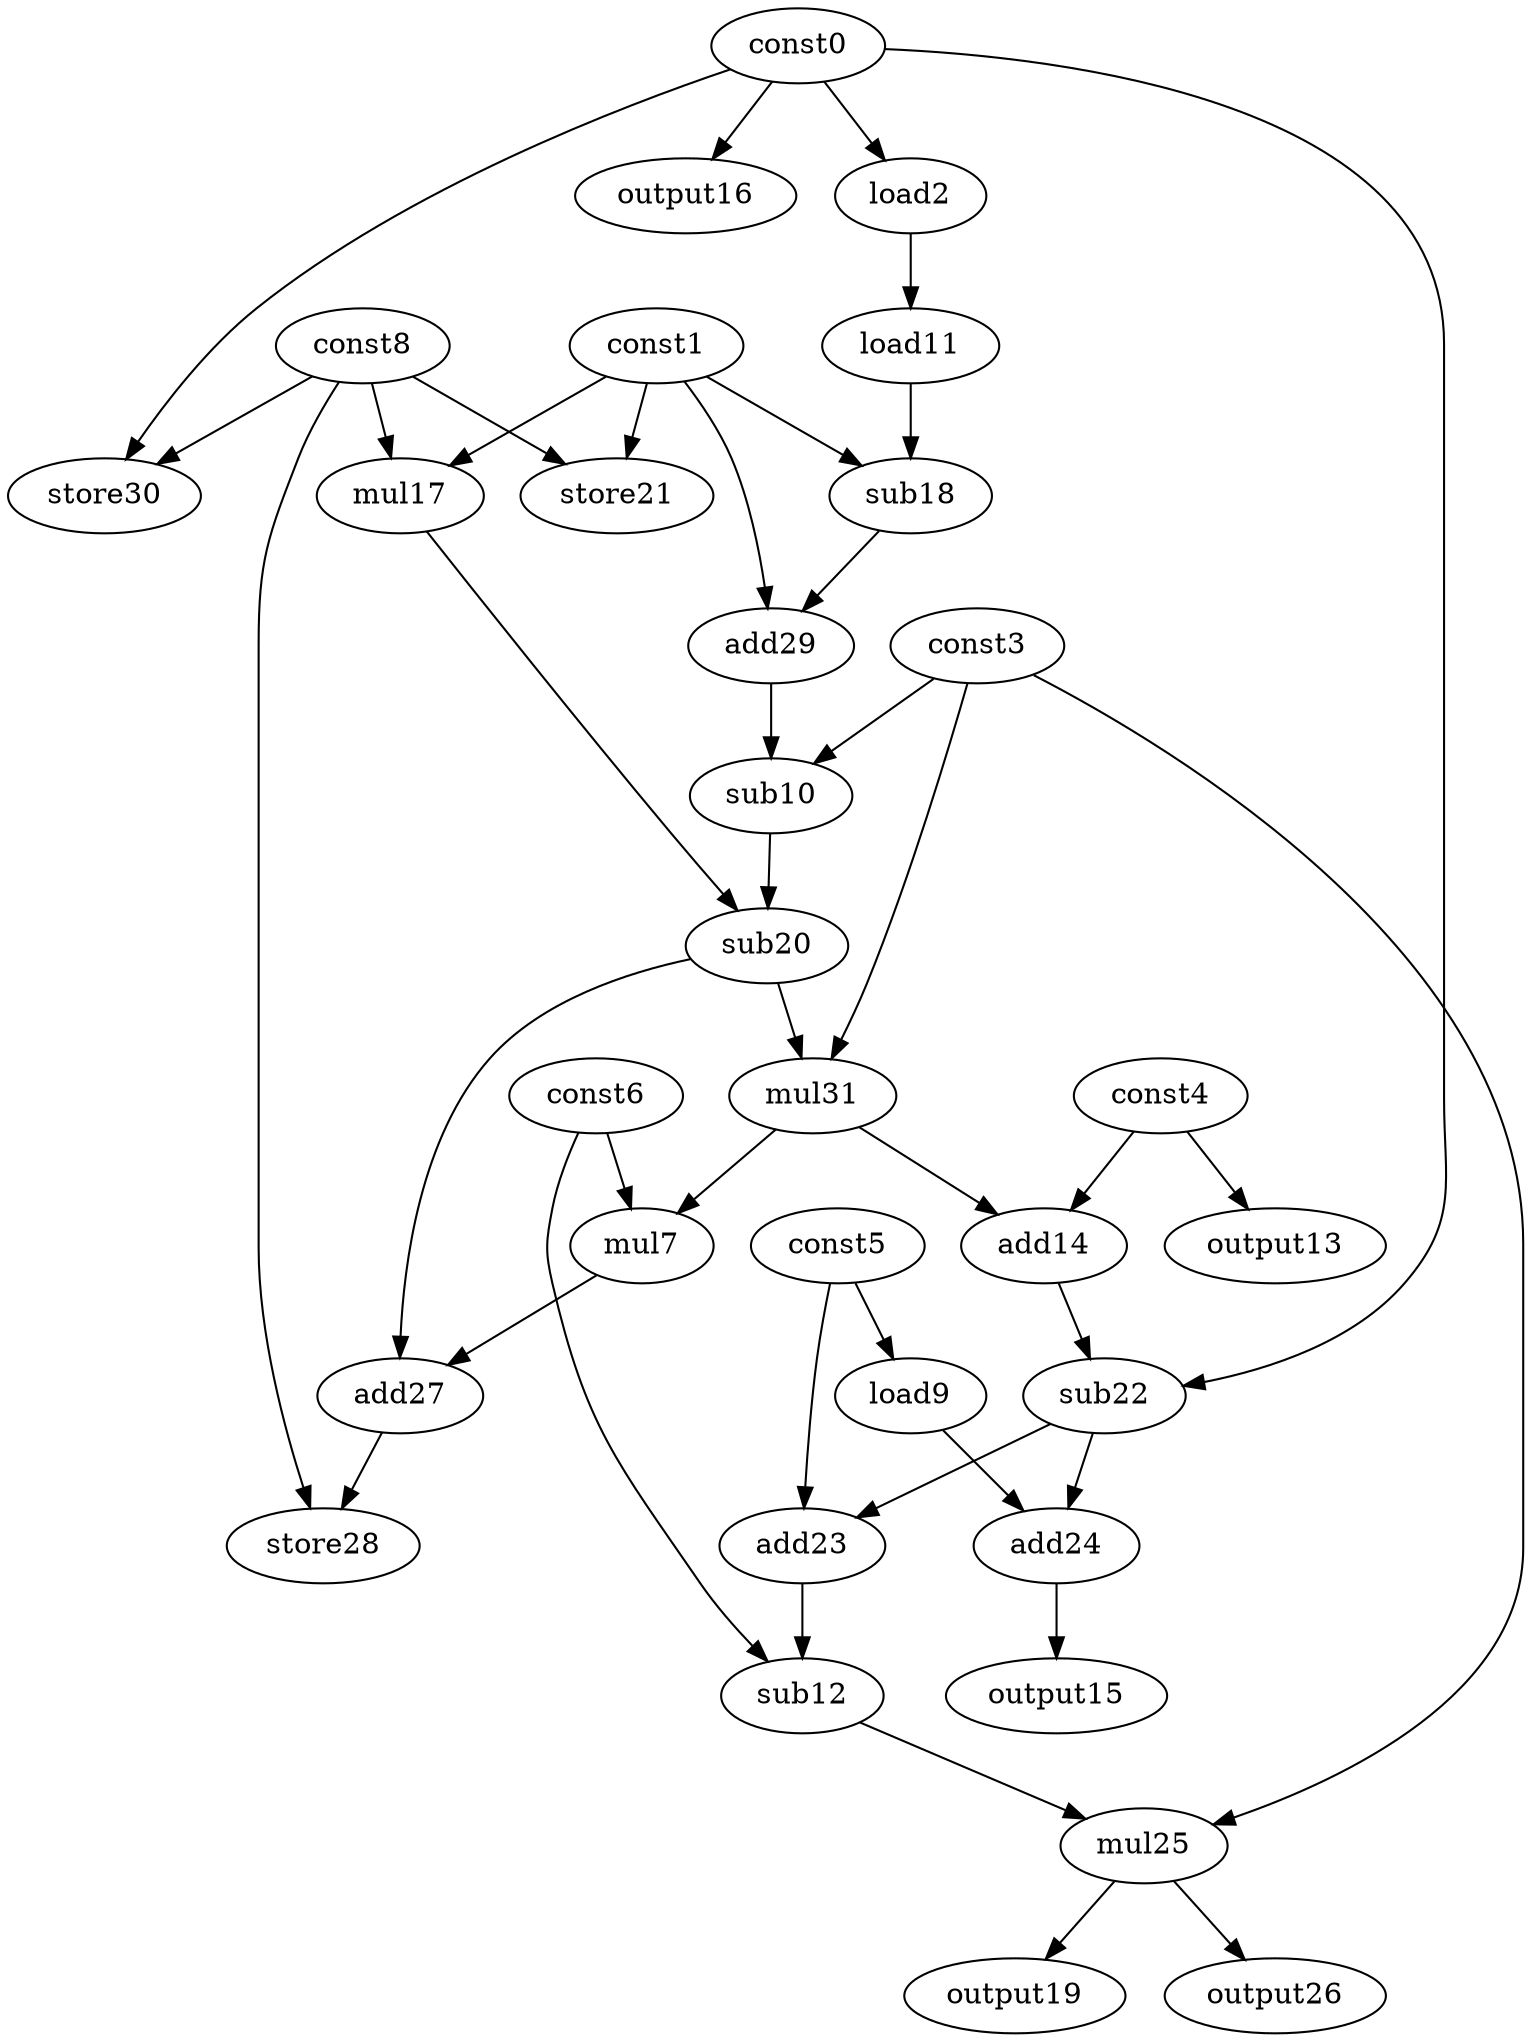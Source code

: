 digraph G { 
const0[opcode=const]; 
const1[opcode=const]; 
load2[opcode=load]; 
const3[opcode=const]; 
const4[opcode=const]; 
const5[opcode=const]; 
const6[opcode=const]; 
mul7[opcode=mul]; 
const8[opcode=const]; 
load9[opcode=load]; 
sub10[opcode=sub]; 
load11[opcode=load]; 
sub12[opcode=sub]; 
output13[opcode=output]; 
add14[opcode=add]; 
output15[opcode=output]; 
output16[opcode=output]; 
mul17[opcode=mul]; 
sub18[opcode=sub]; 
output19[opcode=output]; 
sub20[opcode=sub]; 
store21[opcode=store]; 
sub22[opcode=sub]; 
add23[opcode=add]; 
add24[opcode=add]; 
mul25[opcode=mul]; 
output26[opcode=output]; 
add27[opcode=add]; 
store28[opcode=store]; 
add29[opcode=add]; 
store30[opcode=store]; 
mul31[opcode=mul]; 
const0->load2[operand=0];
const5->load9[operand=0];
const4->output13[operand=0];
const0->output16[operand=0];
const8->mul17[operand=0];
const1->mul17[operand=1];
const8->store21[operand=0];
const1->store21[operand=1];
const8->store30[operand=0];
const0->store30[operand=1];
load2->load11[operand=0];
const1->sub18[operand=0];
load11->sub18[operand=1];
const1->add29[operand=0];
sub18->add29[operand=1];
const3->sub10[operand=0];
add29->sub10[operand=1];
mul17->sub20[operand=0];
sub10->sub20[operand=1];
const3->mul31[operand=0];
sub20->mul31[operand=1];
const6->mul7[operand=0];
mul31->mul7[operand=1];
const4->add14[operand=0];
mul31->add14[operand=1];
const0->sub22[operand=0];
add14->sub22[operand=1];
sub20->add27[operand=0];
mul7->add27[operand=1];
const5->add23[operand=0];
sub22->add23[operand=1];
load9->add24[operand=0];
sub22->add24[operand=1];
const8->store28[operand=0];
add27->store28[operand=1];
const6->sub12[operand=0];
add23->sub12[operand=1];
add24->output15[operand=0];
const3->mul25[operand=0];
sub12->mul25[operand=1];
mul25->output19[operand=0];
mul25->output26[operand=0];
}
